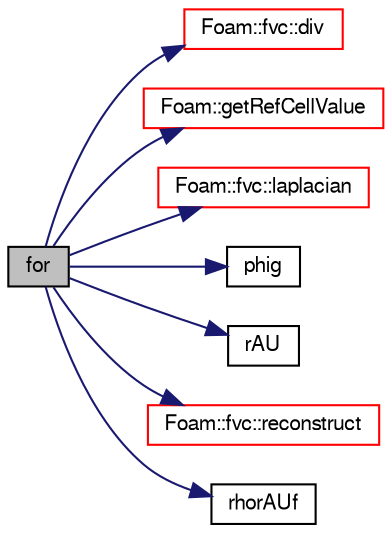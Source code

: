 digraph "for"
{
  bgcolor="transparent";
  edge [fontname="FreeSans",fontsize="10",labelfontname="FreeSans",labelfontsize="10"];
  node [fontname="FreeSans",fontsize="10",shape=record];
  rankdir="LR";
  Node1 [label="for",height=0.2,width=0.4,color="black", fillcolor="grey75", style="filled" fontcolor="black"];
  Node1 -> Node2 [color="midnightblue",fontsize="10",style="solid",fontname="FreeSans"];
  Node2 [label="Foam::fvc::div",height=0.2,width=0.4,color="red",URL="$a10271.html#a585533948ad80abfe589d920c641f251"];
  Node1 -> Node3 [color="midnightblue",fontsize="10",style="solid",fontname="FreeSans"];
  Node3 [label="Foam::getRefCellValue",height=0.2,width=0.4,color="red",URL="$a10237.html#ab8c5925a3fe1c81494baa5e0fd3ca98b",tooltip="Return the current value of field in the reference cell. "];
  Node1 -> Node4 [color="midnightblue",fontsize="10",style="solid",fontname="FreeSans"];
  Node4 [label="Foam::fvc::laplacian",height=0.2,width=0.4,color="red",URL="$a10271.html#ac75bff389d0405149b204b0d7ac214cd"];
  Node1 -> Node5 [color="midnightblue",fontsize="10",style="solid",fontname="FreeSans"];
  Node5 [label="phig",height=0.2,width=0.4,color="black",URL="$a02847.html#a556bb449d809ee40ca35cc2ee766b26d"];
  Node1 -> Node6 [color="midnightblue",fontsize="10",style="solid",fontname="FreeSans"];
  Node6 [label="rAU",height=0.2,width=0.4,color="black",URL="$a02846.html#a4ae3ff6f0732a8a206a641d7ff2d9f7d"];
  Node1 -> Node7 [color="midnightblue",fontsize="10",style="solid",fontname="FreeSans"];
  Node7 [label="Foam::fvc::reconstruct",height=0.2,width=0.4,color="red",URL="$a10271.html#ad8a6471328adb4cddcc0d4cedfa39ca2"];
  Node1 -> Node8 [color="midnightblue",fontsize="10",style="solid",fontname="FreeSans"];
  Node8 [label="rhorAUf",height=0.2,width=0.4,color="black",URL="$a02846.html#afd8c4e61a2e39cb5143264971d9c72b8"];
}
